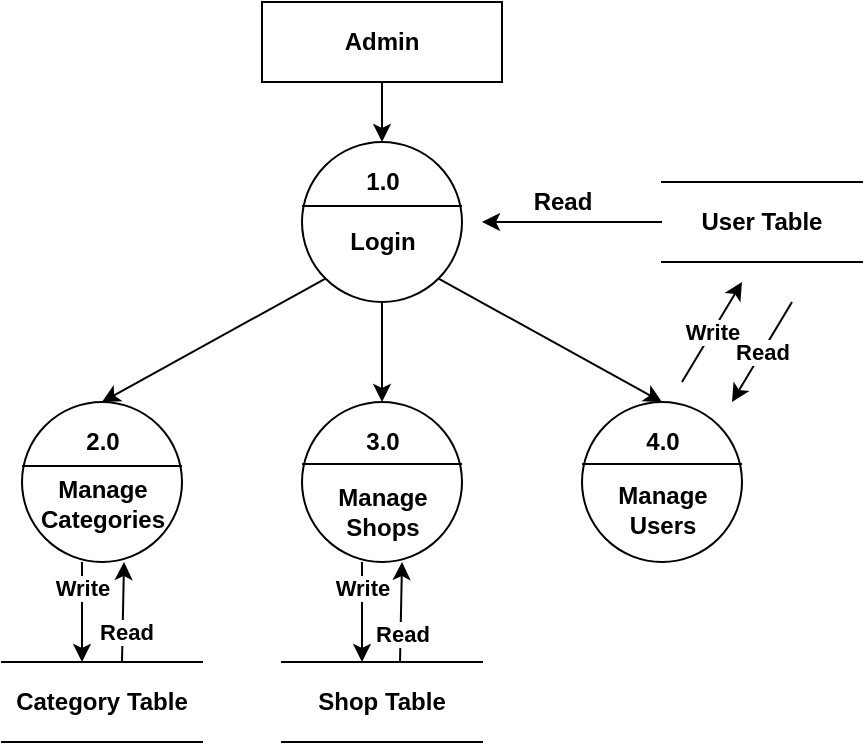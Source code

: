 <mxfile version="18.0.7" type="device"><diagram id="X3VwPwnOg_U7wUJkSs3W" name="Page-1"><mxGraphModel dx="1014" dy="473" grid="1" gridSize="10" guides="1" tooltips="1" connect="1" arrows="1" fold="1" page="1" pageScale="1" pageWidth="850" pageHeight="1100" math="0" shadow="0"><root><mxCell id="0"/><mxCell id="1" parent="0"/><mxCell id="bVCHGHQAuZ5a4b1Ab20L-5" style="edgeStyle=orthogonalEdgeStyle;rounded=0;orthogonalLoop=1;jettySize=auto;html=1;exitX=0.5;exitY=1;exitDx=0;exitDy=0;" parent="1" source="bVCHGHQAuZ5a4b1Ab20L-1" edge="1"><mxGeometry relative="1" as="geometry"><mxPoint x="340" y="150" as="targetPoint"/></mxGeometry></mxCell><mxCell id="bVCHGHQAuZ5a4b1Ab20L-1" value="&lt;b&gt;Admin&lt;/b&gt;" style="rounded=0;whiteSpace=wrap;html=1;" parent="1" vertex="1"><mxGeometry x="280" y="80" width="120" height="40" as="geometry"/></mxCell><mxCell id="bVCHGHQAuZ5a4b1Ab20L-3" value="" style="ellipse;whiteSpace=wrap;html=1;aspect=fixed;" parent="1" vertex="1"><mxGeometry x="300" y="150" width="80" height="80" as="geometry"/></mxCell><mxCell id="bVCHGHQAuZ5a4b1Ab20L-6" value="" style="endArrow=none;html=1;rounded=0;exitX=0;exitY=0.5;exitDx=0;exitDy=0;entryX=1;entryY=0.5;entryDx=0;entryDy=0;" parent="1" edge="1"><mxGeometry width="50" height="50" relative="1" as="geometry"><mxPoint x="300" y="182" as="sourcePoint"/><mxPoint x="380" y="182" as="targetPoint"/><Array as="points"/></mxGeometry></mxCell><mxCell id="bVCHGHQAuZ5a4b1Ab20L-7" value="&lt;b&gt;User Table&lt;/b&gt;" style="shape=partialRectangle;whiteSpace=wrap;html=1;left=0;right=0;fillColor=none;" parent="1" vertex="1"><mxGeometry x="480" y="170" width="100" height="40" as="geometry"/></mxCell><mxCell id="bVCHGHQAuZ5a4b1Ab20L-8" value="" style="endArrow=none;html=1;rounded=0;startArrow=classic;startFill=1;endFill=0;" parent="1" target="bVCHGHQAuZ5a4b1Ab20L-7" edge="1"><mxGeometry width="50" height="50" relative="1" as="geometry"><mxPoint x="390" y="190" as="sourcePoint"/><mxPoint x="450" y="260" as="targetPoint"/></mxGeometry></mxCell><mxCell id="bVCHGHQAuZ5a4b1Ab20L-9" value="" style="ellipse;whiteSpace=wrap;html=1;aspect=fixed;" parent="1" vertex="1"><mxGeometry x="160" y="280" width="80" height="80" as="geometry"/></mxCell><mxCell id="bVCHGHQAuZ5a4b1Ab20L-10" value="" style="endArrow=none;html=1;rounded=0;exitX=0;exitY=0.5;exitDx=0;exitDy=0;entryX=1;entryY=0.5;entryDx=0;entryDy=0;" parent="1" edge="1"><mxGeometry width="50" height="50" relative="1" as="geometry"><mxPoint x="160" y="312" as="sourcePoint"/><mxPoint x="240" y="312" as="targetPoint"/></mxGeometry></mxCell><mxCell id="bVCHGHQAuZ5a4b1Ab20L-11" value="" style="ellipse;whiteSpace=wrap;html=1;aspect=fixed;" parent="1" vertex="1"><mxGeometry x="300" y="280" width="80" height="80" as="geometry"/></mxCell><mxCell id="bVCHGHQAuZ5a4b1Ab20L-12" value="" style="endArrow=none;html=1;rounded=0;exitX=0;exitY=0.5;exitDx=0;exitDy=0;entryX=1;entryY=0.5;entryDx=0;entryDy=0;" parent="1" edge="1"><mxGeometry width="50" height="50" relative="1" as="geometry"><mxPoint x="300" y="311" as="sourcePoint"/><mxPoint x="380" y="311" as="targetPoint"/></mxGeometry></mxCell><mxCell id="bVCHGHQAuZ5a4b1Ab20L-13" value="" style="ellipse;whiteSpace=wrap;html=1;aspect=fixed;" parent="1" vertex="1"><mxGeometry x="440" y="280" width="80" height="80" as="geometry"/></mxCell><mxCell id="bVCHGHQAuZ5a4b1Ab20L-14" value="" style="endArrow=none;html=1;rounded=0;exitX=0;exitY=0.5;exitDx=0;exitDy=0;entryX=1;entryY=0.5;entryDx=0;entryDy=0;" parent="1" edge="1"><mxGeometry width="50" height="50" relative="1" as="geometry"><mxPoint x="440" y="311" as="sourcePoint"/><mxPoint x="520" y="311" as="targetPoint"/></mxGeometry></mxCell><mxCell id="bVCHGHQAuZ5a4b1Ab20L-15" value="&lt;b&gt;Read&lt;/b&gt;" style="text;html=1;align=center;verticalAlign=middle;resizable=0;points=[];autosize=1;strokeColor=none;fillColor=none;" parent="1" vertex="1"><mxGeometry x="410" y="170" width="40" height="20" as="geometry"/></mxCell><mxCell id="bVCHGHQAuZ5a4b1Ab20L-16" value="" style="endArrow=classic;html=1;rounded=0;exitX=0;exitY=1;exitDx=0;exitDy=0;entryX=0.5;entryY=0;entryDx=0;entryDy=0;" parent="1" source="bVCHGHQAuZ5a4b1Ab20L-3" target="bVCHGHQAuZ5a4b1Ab20L-9" edge="1"><mxGeometry width="50" height="50" relative="1" as="geometry"><mxPoint x="400" y="310" as="sourcePoint"/><mxPoint x="450" y="260" as="targetPoint"/></mxGeometry></mxCell><mxCell id="bVCHGHQAuZ5a4b1Ab20L-17" value="" style="endArrow=classic;html=1;rounded=0;exitX=0.5;exitY=1;exitDx=0;exitDy=0;entryX=0.5;entryY=0;entryDx=0;entryDy=0;" parent="1" source="bVCHGHQAuZ5a4b1Ab20L-3" target="bVCHGHQAuZ5a4b1Ab20L-11" edge="1"><mxGeometry width="50" height="50" relative="1" as="geometry"><mxPoint x="400" y="310" as="sourcePoint"/><mxPoint x="450" y="260" as="targetPoint"/></mxGeometry></mxCell><mxCell id="bVCHGHQAuZ5a4b1Ab20L-18" value="" style="endArrow=classic;html=1;rounded=0;exitX=1;exitY=1;exitDx=0;exitDy=0;entryX=0.5;entryY=0;entryDx=0;entryDy=0;" parent="1" source="bVCHGHQAuZ5a4b1Ab20L-3" target="bVCHGHQAuZ5a4b1Ab20L-13" edge="1"><mxGeometry width="50" height="50" relative="1" as="geometry"><mxPoint x="400" y="310" as="sourcePoint"/><mxPoint x="480" y="290" as="targetPoint"/></mxGeometry></mxCell><mxCell id="bVCHGHQAuZ5a4b1Ab20L-19" value="&lt;b&gt;Shop Table&lt;/b&gt;" style="shape=partialRectangle;whiteSpace=wrap;html=1;left=0;right=0;fillColor=none;" parent="1" vertex="1"><mxGeometry x="290" y="410" width="100" height="40" as="geometry"/></mxCell><mxCell id="bVCHGHQAuZ5a4b1Ab20L-20" value="&lt;b&gt;Category Table&lt;/b&gt;" style="shape=partialRectangle;whiteSpace=wrap;html=1;left=0;right=0;fillColor=none;" parent="1" vertex="1"><mxGeometry x="150" y="410" width="100" height="40" as="geometry"/></mxCell><mxCell id="bVCHGHQAuZ5a4b1Ab20L-21" value="&lt;b&gt;Write&lt;/b&gt;" style="endArrow=classic;html=1;rounded=0;" parent="1" edge="1"><mxGeometry width="50" height="50" relative="1" as="geometry"><mxPoint x="490" y="270" as="sourcePoint"/><mxPoint x="520" y="220" as="targetPoint"/></mxGeometry></mxCell><mxCell id="bVCHGHQAuZ5a4b1Ab20L-22" value="&lt;b&gt;Read&lt;/b&gt;" style="endArrow=none;html=1;rounded=0;startArrow=classic;startFill=1;endFill=0;" parent="1" edge="1"><mxGeometry width="50" height="50" relative="1" as="geometry"><mxPoint x="515" y="280" as="sourcePoint"/><mxPoint x="545" y="230" as="targetPoint"/></mxGeometry></mxCell><mxCell id="bVCHGHQAuZ5a4b1Ab20L-25" value="" style="endArrow=classic;html=1;rounded=0;exitX=0.59;exitY=0;exitDx=0;exitDy=0;exitPerimeter=0;" parent="1" source="bVCHGHQAuZ5a4b1Ab20L-19" edge="1"><mxGeometry width="50" height="50" relative="1" as="geometry"><mxPoint x="310" y="410" as="sourcePoint"/><mxPoint x="350" y="360" as="targetPoint"/></mxGeometry></mxCell><mxCell id="bVCHGHQAuZ5a4b1Ab20L-36" value="&lt;b&gt;Read&lt;/b&gt;" style="edgeLabel;html=1;align=center;verticalAlign=middle;resizable=0;points=[];" parent="bVCHGHQAuZ5a4b1Ab20L-25" vertex="1" connectable="0"><mxGeometry x="-0.44" relative="1" as="geometry"><mxPoint as="offset"/></mxGeometry></mxCell><mxCell id="bVCHGHQAuZ5a4b1Ab20L-26" value="" style="endArrow=none;html=1;rounded=0;startArrow=classic;startFill=1;endFill=0;" parent="1" edge="1"><mxGeometry width="50" height="50" relative="1" as="geometry"><mxPoint x="330" y="410" as="sourcePoint"/><mxPoint x="330" y="360" as="targetPoint"/></mxGeometry></mxCell><mxCell id="bVCHGHQAuZ5a4b1Ab20L-35" value="&lt;b&gt;Write&lt;/b&gt;" style="edgeLabel;html=1;align=center;verticalAlign=middle;resizable=0;points=[];" parent="bVCHGHQAuZ5a4b1Ab20L-26" vertex="1" connectable="0"><mxGeometry x="0.48" relative="1" as="geometry"><mxPoint as="offset"/></mxGeometry></mxCell><mxCell id="bVCHGHQAuZ5a4b1Ab20L-27" value="" style="endArrow=classic;html=1;rounded=0;exitX=0.59;exitY=0;exitDx=0;exitDy=0;exitPerimeter=0;" parent="1" edge="1"><mxGeometry width="50" height="50" relative="1" as="geometry"><mxPoint x="210" y="410" as="sourcePoint"/><mxPoint x="211" y="360" as="targetPoint"/></mxGeometry></mxCell><mxCell id="bVCHGHQAuZ5a4b1Ab20L-38" value="&lt;b&gt;Read&lt;/b&gt;" style="edgeLabel;html=1;align=center;verticalAlign=middle;resizable=0;points=[];" parent="bVCHGHQAuZ5a4b1Ab20L-27" vertex="1" connectable="0"><mxGeometry x="-0.399" y="-1" relative="1" as="geometry"><mxPoint as="offset"/></mxGeometry></mxCell><mxCell id="bVCHGHQAuZ5a4b1Ab20L-28" value="" style="endArrow=none;html=1;rounded=0;startArrow=classic;startFill=1;endFill=0;" parent="1" edge="1"><mxGeometry width="50" height="50" relative="1" as="geometry"><mxPoint x="190" y="410" as="sourcePoint"/><mxPoint x="190" y="360" as="targetPoint"/></mxGeometry></mxCell><mxCell id="bVCHGHQAuZ5a4b1Ab20L-37" value="&lt;b&gt;Write&lt;/b&gt;" style="edgeLabel;html=1;align=center;verticalAlign=middle;resizable=0;points=[];" parent="bVCHGHQAuZ5a4b1Ab20L-28" vertex="1" connectable="0"><mxGeometry x="0.48" relative="1" as="geometry"><mxPoint as="offset"/></mxGeometry></mxCell><mxCell id="bVCHGHQAuZ5a4b1Ab20L-29" value="&lt;b&gt;1.0&lt;/b&gt;" style="text;html=1;resizable=0;autosize=1;align=center;verticalAlign=middle;points=[];fillColor=none;strokeColor=none;rounded=0;" parent="1" vertex="1"><mxGeometry x="325" y="160" width="30" height="20" as="geometry"/></mxCell><mxCell id="bVCHGHQAuZ5a4b1Ab20L-30" value="&lt;b&gt;Login&lt;/b&gt;" style="text;html=1;resizable=0;autosize=1;align=center;verticalAlign=middle;points=[];fillColor=none;strokeColor=none;rounded=0;" parent="1" vertex="1"><mxGeometry x="315" y="190" width="50" height="20" as="geometry"/></mxCell><mxCell id="bVCHGHQAuZ5a4b1Ab20L-31" value="&lt;b&gt;2.0&lt;/b&gt;" style="text;html=1;resizable=0;autosize=1;align=center;verticalAlign=middle;points=[];fillColor=none;strokeColor=none;rounded=0;" parent="1" vertex="1"><mxGeometry x="185" y="290" width="30" height="20" as="geometry"/></mxCell><mxCell id="bVCHGHQAuZ5a4b1Ab20L-32" value="&lt;b&gt;3.0&lt;/b&gt;" style="text;html=1;resizable=0;autosize=1;align=center;verticalAlign=middle;points=[];fillColor=none;strokeColor=none;rounded=0;" parent="1" vertex="1"><mxGeometry x="325" y="290" width="30" height="20" as="geometry"/></mxCell><mxCell id="bVCHGHQAuZ5a4b1Ab20L-33" value="&lt;b&gt;4.0&lt;/b&gt;" style="text;html=1;resizable=0;autosize=1;align=center;verticalAlign=middle;points=[];fillColor=none;strokeColor=none;rounded=0;" parent="1" vertex="1"><mxGeometry x="465" y="290" width="30" height="20" as="geometry"/></mxCell><mxCell id="bVCHGHQAuZ5a4b1Ab20L-39" value="&lt;b&gt;Manage&lt;br&gt;Categories&lt;br&gt;&lt;/b&gt;" style="text;html=1;resizable=0;autosize=1;align=center;verticalAlign=middle;points=[];fillColor=none;strokeColor=none;rounded=0;" parent="1" vertex="1"><mxGeometry x="160" y="316" width="80" height="30" as="geometry"/></mxCell><mxCell id="bVCHGHQAuZ5a4b1Ab20L-40" value="&lt;b&gt;Manage&lt;br&gt;Shops&lt;br&gt;&lt;/b&gt;" style="text;html=1;resizable=0;autosize=1;align=center;verticalAlign=middle;points=[];fillColor=none;strokeColor=none;rounded=0;" parent="1" vertex="1"><mxGeometry x="310" y="320" width="60" height="30" as="geometry"/></mxCell><mxCell id="bVCHGHQAuZ5a4b1Ab20L-41" value="&lt;b&gt;Manage&lt;br&gt;Users&lt;br&gt;&lt;/b&gt;" style="text;html=1;resizable=0;autosize=1;align=center;verticalAlign=middle;points=[];fillColor=none;strokeColor=none;rounded=0;" parent="1" vertex="1"><mxGeometry x="450" y="319" width="60" height="30" as="geometry"/></mxCell></root></mxGraphModel></diagram></mxfile>
